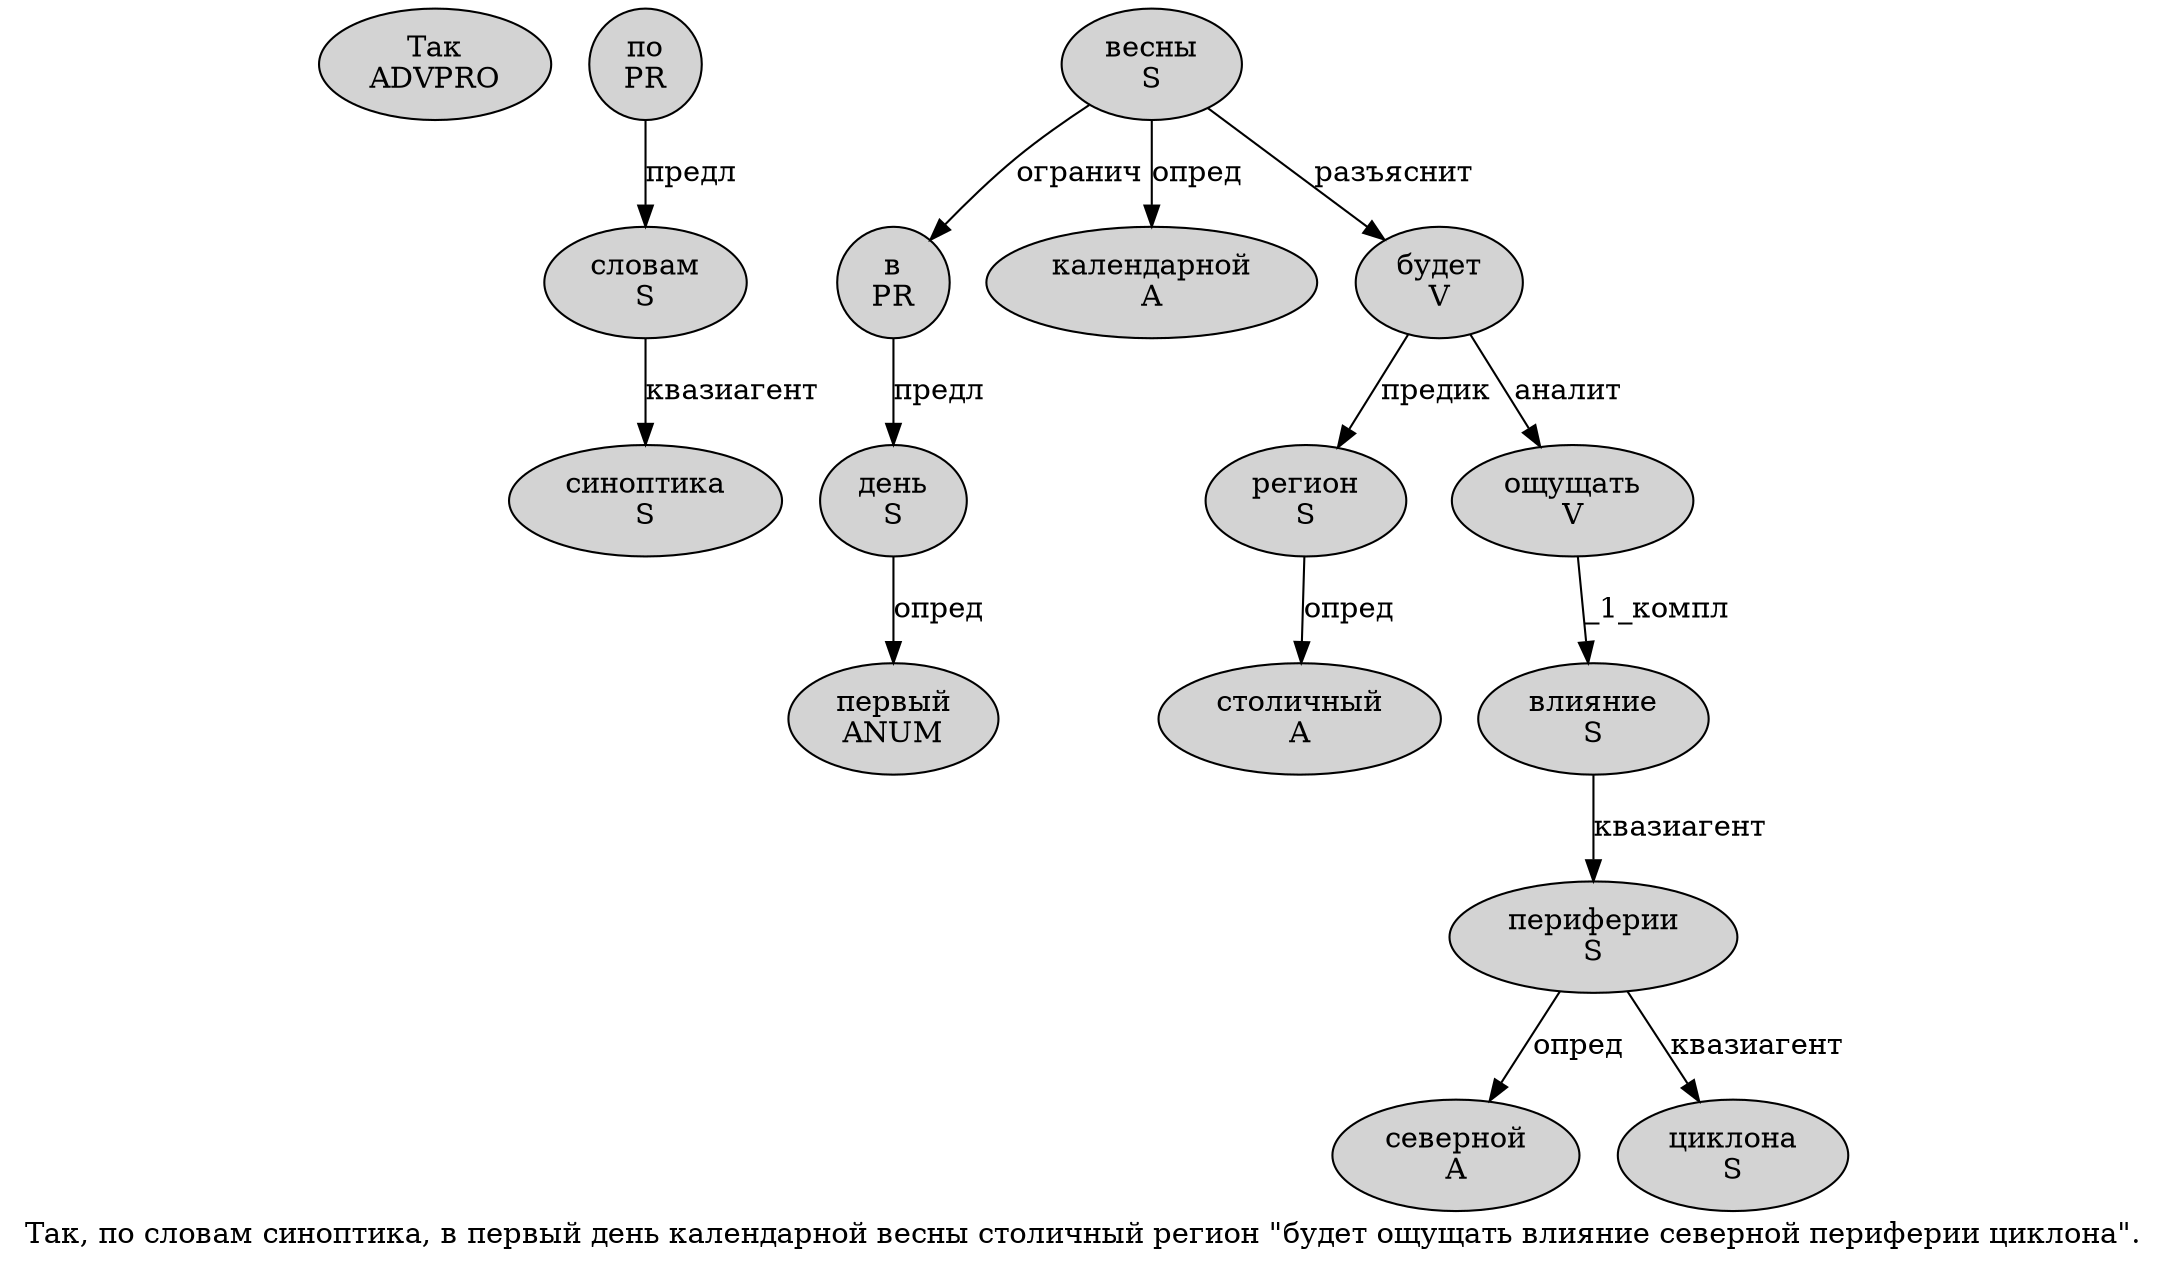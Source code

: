 digraph SENTENCE_673 {
	graph [label="Так, по словам синоптика, в первый день календарной весны столичный регион \"будет ощущать влияние северной периферии циклона\"."]
	node [style=filled]
		0 [label="Так
ADVPRO" color="" fillcolor=lightgray penwidth=1 shape=ellipse]
		2 [label="по
PR" color="" fillcolor=lightgray penwidth=1 shape=ellipse]
		3 [label="словам
S" color="" fillcolor=lightgray penwidth=1 shape=ellipse]
		4 [label="синоптика
S" color="" fillcolor=lightgray penwidth=1 shape=ellipse]
		6 [label="в
PR" color="" fillcolor=lightgray penwidth=1 shape=ellipse]
		7 [label="первый
ANUM" color="" fillcolor=lightgray penwidth=1 shape=ellipse]
		8 [label="день
S" color="" fillcolor=lightgray penwidth=1 shape=ellipse]
		9 [label="календарной
A" color="" fillcolor=lightgray penwidth=1 shape=ellipse]
		10 [label="весны
S" color="" fillcolor=lightgray penwidth=1 shape=ellipse]
		11 [label="столичный
A" color="" fillcolor=lightgray penwidth=1 shape=ellipse]
		12 [label="регион
S" color="" fillcolor=lightgray penwidth=1 shape=ellipse]
		14 [label="будет
V" color="" fillcolor=lightgray penwidth=1 shape=ellipse]
		15 [label="ощущать
V" color="" fillcolor=lightgray penwidth=1 shape=ellipse]
		16 [label="влияние
S" color="" fillcolor=lightgray penwidth=1 shape=ellipse]
		17 [label="северной
A" color="" fillcolor=lightgray penwidth=1 shape=ellipse]
		18 [label="периферии
S" color="" fillcolor=lightgray penwidth=1 shape=ellipse]
		19 [label="циклона
S" color="" fillcolor=lightgray penwidth=1 shape=ellipse]
			12 -> 11 [label="опред"]
			14 -> 12 [label="предик"]
			14 -> 15 [label="аналит"]
			2 -> 3 [label="предл"]
			3 -> 4 [label="квазиагент"]
			15 -> 16 [label="_1_компл"]
			16 -> 18 [label="квазиагент"]
			6 -> 8 [label="предл"]
			10 -> 6 [label="огранич"]
			10 -> 9 [label="опред"]
			10 -> 14 [label="разъяснит"]
			18 -> 17 [label="опред"]
			18 -> 19 [label="квазиагент"]
			8 -> 7 [label="опред"]
}